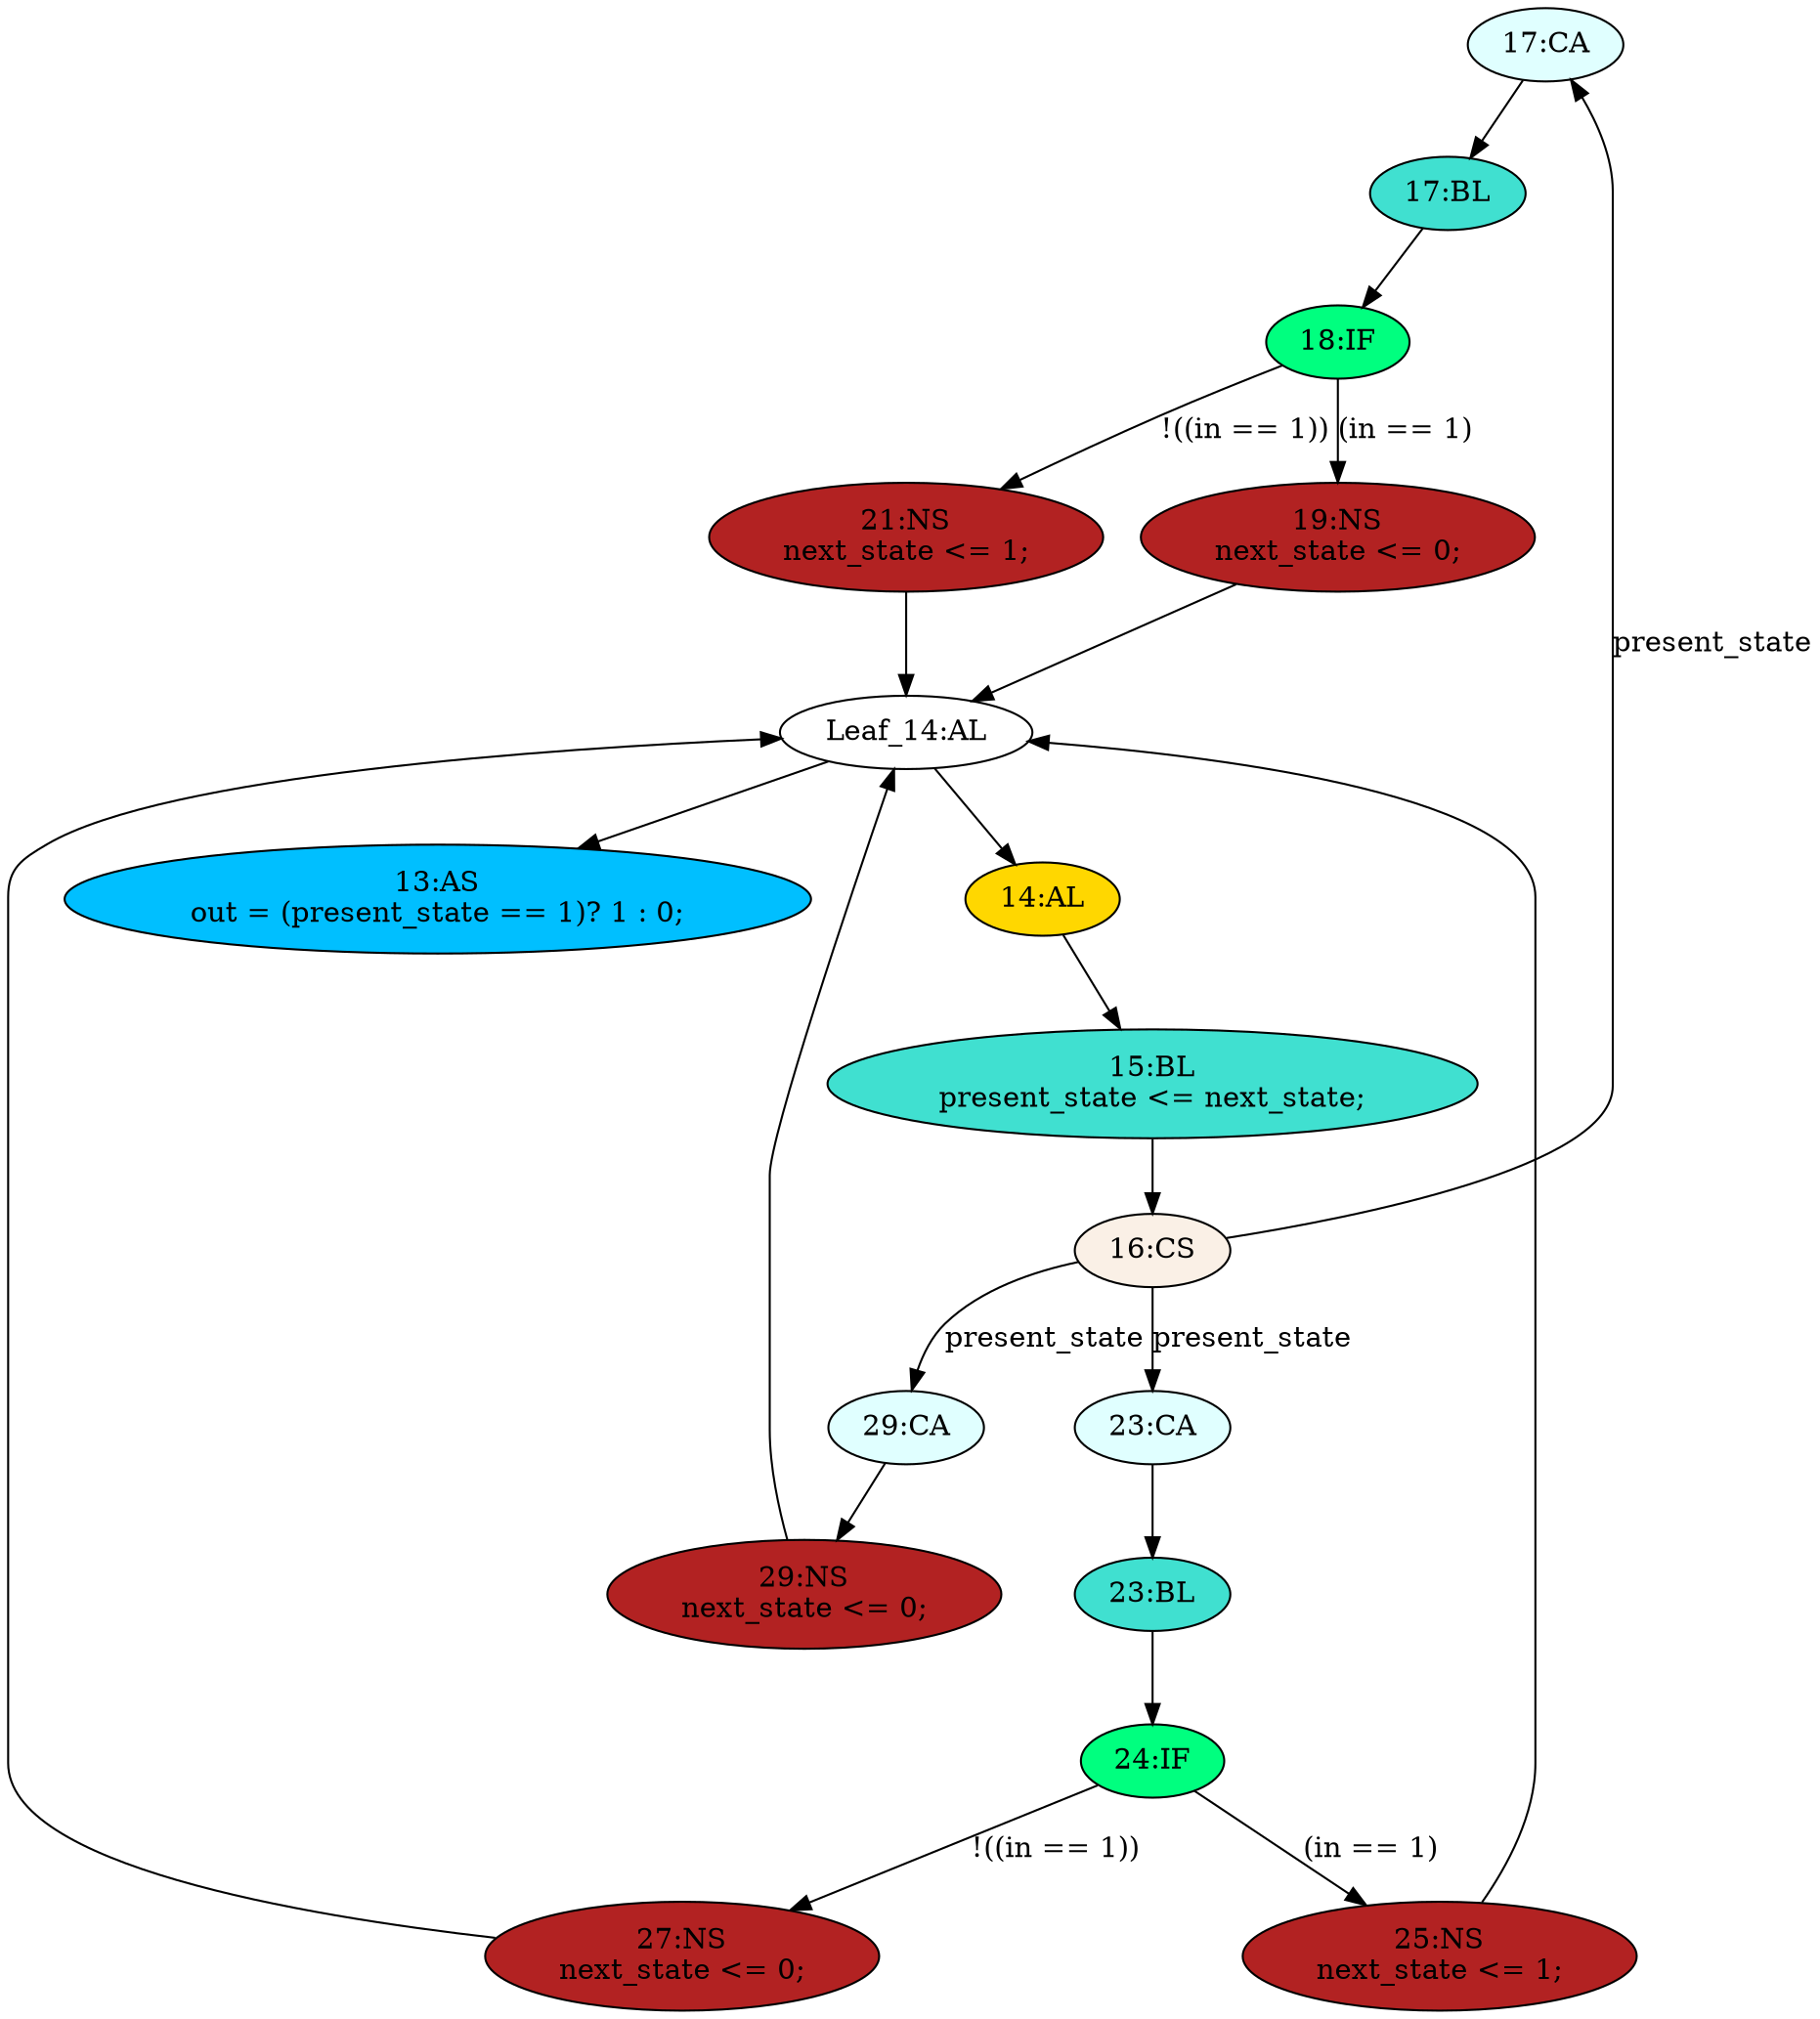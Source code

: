 strict digraph "compose( ,  )" {
	node [label="\N"];
	"17:CA"	[ast="<pyverilog.vparser.ast.Case object at 0x7f730158e290>",
		fillcolor=lightcyan,
		label="17:CA",
		statements="[]",
		style=filled,
		typ=Case];
	"17:BL"	[ast="<pyverilog.vparser.ast.Block object at 0x7f730158ebd0>",
		fillcolor=turquoise,
		label="17:BL",
		statements="[]",
		style=filled,
		typ=Block];
	"17:CA" -> "17:BL"	[cond="[]",
		lineno=None];
	"14:AL"	[ast="<pyverilog.vparser.ast.Always object at 0x7f73015e3890>",
		clk_sens=True,
		fillcolor=gold,
		label="14:AL",
		sens="['clk']",
		statements="[]",
		style=filled,
		typ=Always,
		use_var="['next_state', 'present_state', 'in']"];
	"15:BL"	[ast="<pyverilog.vparser.ast.Block object at 0x7f730158ee90>",
		fillcolor=turquoise,
		label="15:BL
present_state <= next_state;",
		statements="[<pyverilog.vparser.ast.NonblockingSubstitution object at 0x7f7301846510>]",
		style=filled,
		typ=Block];
	"14:AL" -> "15:BL"	[cond="[]",
		lineno=None];
	"19:NS"	[ast="<pyverilog.vparser.ast.NonblockingSubstitution object at 0x7f73015fd4d0>",
		fillcolor=firebrick,
		label="19:NS
next_state <= 0;",
		statements="[<pyverilog.vparser.ast.NonblockingSubstitution object at 0x7f73015fd4d0>]",
		style=filled,
		typ=NonblockingSubstitution];
	"Leaf_14:AL"	[def_var="['present_state', 'next_state']",
		label="Leaf_14:AL"];
	"19:NS" -> "Leaf_14:AL"	[cond="[]",
		lineno=None];
	"24:IF"	[ast="<pyverilog.vparser.ast.IfStatement object at 0x7f7302dff450>",
		fillcolor=springgreen,
		label="24:IF",
		statements="[]",
		style=filled,
		typ=IfStatement];
	"25:NS"	[ast="<pyverilog.vparser.ast.NonblockingSubstitution object at 0x7f730195ee50>",
		fillcolor=firebrick,
		label="25:NS
next_state <= 1;",
		statements="[<pyverilog.vparser.ast.NonblockingSubstitution object at 0x7f730195ee50>]",
		style=filled,
		typ=NonblockingSubstitution];
	"24:IF" -> "25:NS"	[cond="['in']",
		label="(in == 1)",
		lineno=24];
	"27:NS"	[ast="<pyverilog.vparser.ast.NonblockingSubstitution object at 0x7f73018a0d10>",
		fillcolor=firebrick,
		label="27:NS
next_state <= 0;",
		statements="[<pyverilog.vparser.ast.NonblockingSubstitution object at 0x7f73018a0d10>]",
		style=filled,
		typ=NonblockingSubstitution];
	"24:IF" -> "27:NS"	[cond="['in']",
		label="!((in == 1))",
		lineno=24];
	"16:CS"	[ast="<pyverilog.vparser.ast.CaseStatement object at 0x7f73015e6f50>",
		fillcolor=linen,
		label="16:CS",
		statements="[]",
		style=filled,
		typ=CaseStatement];
	"16:CS" -> "17:CA"	[cond="['present_state']",
		label=present_state,
		lineno=16];
	"23:CA"	[ast="<pyverilog.vparser.ast.Case object at 0x7f73015e6950>",
		fillcolor=lightcyan,
		label="23:CA",
		statements="[]",
		style=filled,
		typ=Case];
	"16:CS" -> "23:CA"	[cond="['present_state']",
		label=present_state,
		lineno=16];
	"29:CA"	[ast="<pyverilog.vparser.ast.Case object at 0x7f73018a0f90>",
		fillcolor=lightcyan,
		label="29:CA",
		statements="[]",
		style=filled,
		typ=Case];
	"16:CS" -> "29:CA"	[cond="['present_state']",
		label=present_state,
		lineno=16];
	"25:NS" -> "Leaf_14:AL"	[cond="[]",
		lineno=None];
	"13:AS"	[ast="<pyverilog.vparser.ast.Assign object at 0x7f73015e3d10>",
		def_var="['out']",
		fillcolor=deepskyblue,
		label="13:AS
out = (present_state == 1)? 1 : 0;",
		statements="[]",
		style=filled,
		typ=Assign,
		use_var="['present_state']"];
	"23:BL"	[ast="<pyverilog.vparser.ast.Block object at 0x7f73015e6150>",
		fillcolor=turquoise,
		label="23:BL",
		statements="[]",
		style=filled,
		typ=Block];
	"23:BL" -> "24:IF"	[cond="[]",
		lineno=None];
	"15:BL" -> "16:CS"	[cond="[]",
		lineno=None];
	"18:IF"	[ast="<pyverilog.vparser.ast.IfStatement object at 0x7f73015fd610>",
		fillcolor=springgreen,
		label="18:IF",
		statements="[]",
		style=filled,
		typ=IfStatement];
	"17:BL" -> "18:IF"	[cond="[]",
		lineno=None];
	"29:NS"	[ast="<pyverilog.vparser.ast.NonblockingSubstitution object at 0x7f7301846150>",
		fillcolor=firebrick,
		label="29:NS
next_state <= 0;",
		statements="[<pyverilog.vparser.ast.NonblockingSubstitution object at 0x7f7301846150>]",
		style=filled,
		typ=NonblockingSubstitution];
	"29:NS" -> "Leaf_14:AL"	[cond="[]",
		lineno=None];
	"27:NS" -> "Leaf_14:AL"	[cond="[]",
		lineno=None];
	"18:IF" -> "19:NS"	[cond="['in']",
		label="(in == 1)",
		lineno=18];
	"21:NS"	[ast="<pyverilog.vparser.ast.NonblockingSubstitution object at 0x7f73015e6850>",
		fillcolor=firebrick,
		label="21:NS
next_state <= 1;",
		statements="[<pyverilog.vparser.ast.NonblockingSubstitution object at 0x7f73015e6850>]",
		style=filled,
		typ=NonblockingSubstitution];
	"18:IF" -> "21:NS"	[cond="['in']",
		label="!((in == 1))",
		lineno=18];
	"23:CA" -> "23:BL"	[cond="[]",
		lineno=None];
	"29:CA" -> "29:NS"	[cond="[]",
		lineno=None];
	"Leaf_14:AL" -> "14:AL";
	"Leaf_14:AL" -> "13:AS";
	"21:NS" -> "Leaf_14:AL"	[cond="[]",
		lineno=None];
}
